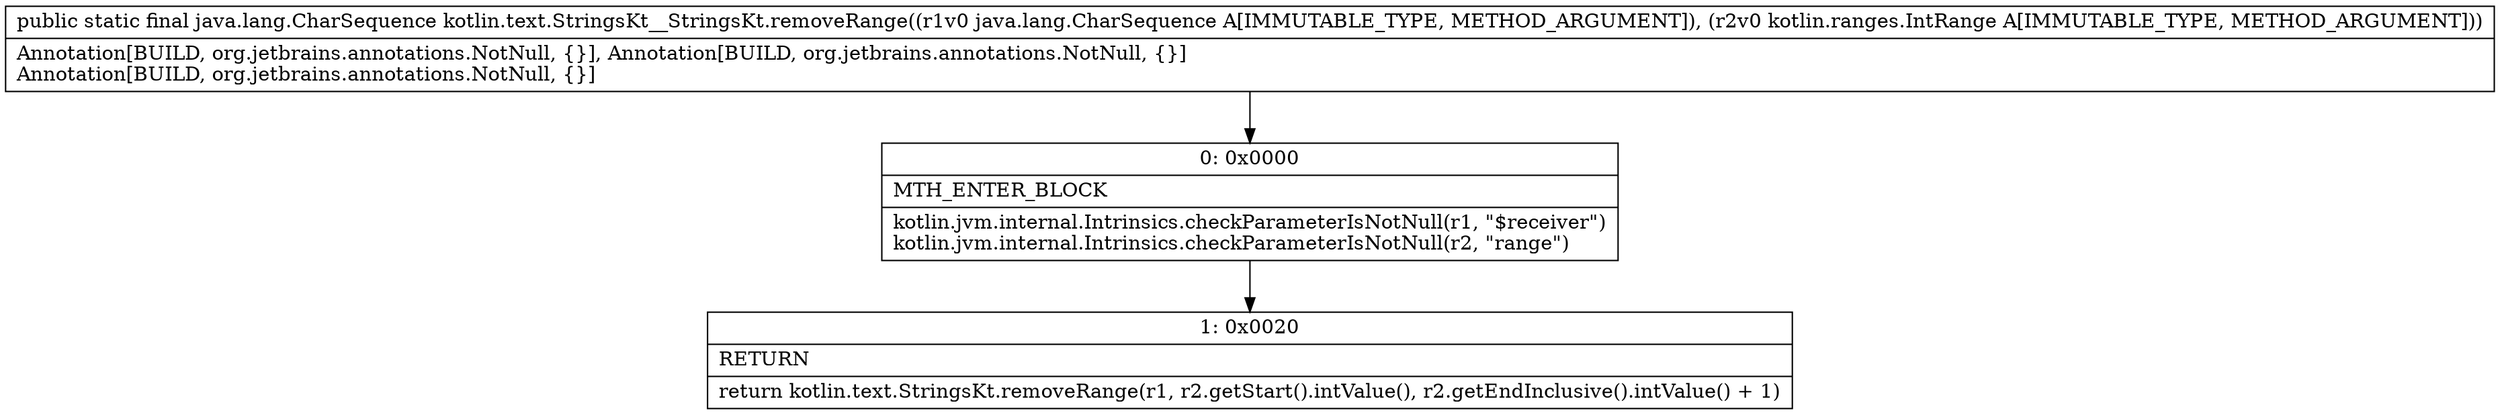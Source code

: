 digraph "CFG forkotlin.text.StringsKt__StringsKt.removeRange(Ljava\/lang\/CharSequence;Lkotlin\/ranges\/IntRange;)Ljava\/lang\/CharSequence;" {
Node_0 [shape=record,label="{0\:\ 0x0000|MTH_ENTER_BLOCK\l|kotlin.jvm.internal.Intrinsics.checkParameterIsNotNull(r1, \"$receiver\")\lkotlin.jvm.internal.Intrinsics.checkParameterIsNotNull(r2, \"range\")\l}"];
Node_1 [shape=record,label="{1\:\ 0x0020|RETURN\l|return kotlin.text.StringsKt.removeRange(r1, r2.getStart().intValue(), r2.getEndInclusive().intValue() + 1)\l}"];
MethodNode[shape=record,label="{public static final java.lang.CharSequence kotlin.text.StringsKt__StringsKt.removeRange((r1v0 java.lang.CharSequence A[IMMUTABLE_TYPE, METHOD_ARGUMENT]), (r2v0 kotlin.ranges.IntRange A[IMMUTABLE_TYPE, METHOD_ARGUMENT]))  | Annotation[BUILD, org.jetbrains.annotations.NotNull, \{\}], Annotation[BUILD, org.jetbrains.annotations.NotNull, \{\}]\lAnnotation[BUILD, org.jetbrains.annotations.NotNull, \{\}]\l}"];
MethodNode -> Node_0;
Node_0 -> Node_1;
}

